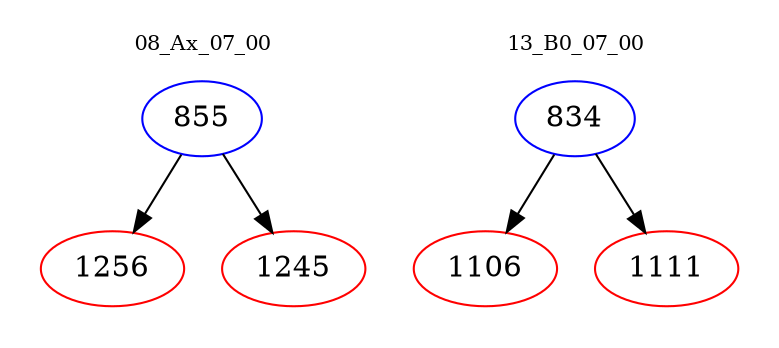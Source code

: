 digraph{
subgraph cluster_0 {
color = white
label = "08_Ax_07_00";
fontsize=10;
T0_855 [label="855", color="blue"]
T0_855 -> T0_1256 [color="black"]
T0_1256 [label="1256", color="red"]
T0_855 -> T0_1245 [color="black"]
T0_1245 [label="1245", color="red"]
}
subgraph cluster_1 {
color = white
label = "13_B0_07_00";
fontsize=10;
T1_834 [label="834", color="blue"]
T1_834 -> T1_1106 [color="black"]
T1_1106 [label="1106", color="red"]
T1_834 -> T1_1111 [color="black"]
T1_1111 [label="1111", color="red"]
}
}
